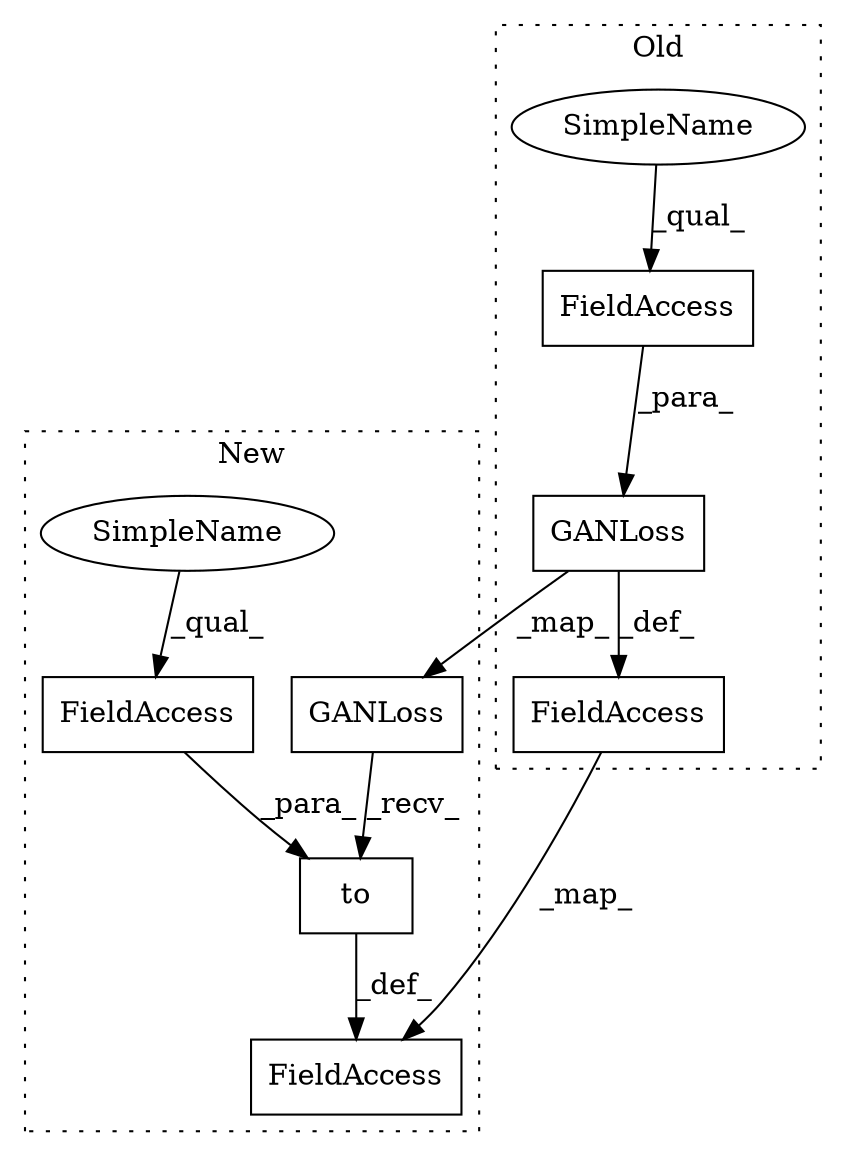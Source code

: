 digraph G {
subgraph cluster0 {
1 [label="GANLoss" a="32" s="1873,1906" l="8,1" shape="box"];
6 [label="FieldAccess" a="22" s="1846" l="17" shape="box"];
7 [label="FieldAccess" a="22" s="1895" l="11" shape="box"];
8 [label="SimpleName" a="42" s="1895" l="4" shape="ellipse"];
label = "Old";
style="dotted";
}
subgraph cluster1 {
2 [label="GANLoss" a="32" s="1841,1862" l="8,1" shape="box"];
3 [label="to" a="32" s="1864,1878" l="3,1" shape="box"];
4 [label="FieldAccess" a="22" s="1867" l="11" shape="box"];
5 [label="FieldAccess" a="22" s="1814" l="17" shape="box"];
9 [label="SimpleName" a="42" s="1867" l="4" shape="ellipse"];
label = "New";
style="dotted";
}
1 -> 2 [label="_map_"];
1 -> 6 [label="_def_"];
2 -> 3 [label="_recv_"];
3 -> 5 [label="_def_"];
4 -> 3 [label="_para_"];
6 -> 5 [label="_map_"];
7 -> 1 [label="_para_"];
8 -> 7 [label="_qual_"];
9 -> 4 [label="_qual_"];
}